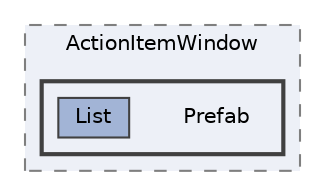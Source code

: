 digraph "003_Item/Window/ActionItemWindow/Prefab"
{
 // LATEX_PDF_SIZE
  bgcolor="transparent";
  edge [fontname=Helvetica,fontsize=10,labelfontname=Helvetica,labelfontsize=10];
  node [fontname=Helvetica,fontsize=10,shape=box,height=0.2,width=0.4];
  compound=true
  subgraph clusterdir_2ead6b68b9c1529850bb148c5d6125b9 {
    graph [ bgcolor="#edf0f7", pencolor="grey50", label="ActionItemWindow", fontname=Helvetica,fontsize=10 style="filled,dashed", URL="dir_2ead6b68b9c1529850bb148c5d6125b9.html",tooltip=""]
  subgraph clusterdir_6d697b2f71fe9eb50ef764404b4d7a47 {
    graph [ bgcolor="#edf0f7", pencolor="grey25", label="", fontname=Helvetica,fontsize=10 style="filled,bold", URL="dir_6d697b2f71fe9eb50ef764404b4d7a47.html",tooltip=""]
    dir_6d697b2f71fe9eb50ef764404b4d7a47 [shape=plaintext, label="Prefab"];
  dir_1033b5e059d68f16d266976cc47e87ad [label="List", fillcolor="#a2b4d6", color="grey25", style="filled", URL="dir_1033b5e059d68f16d266976cc47e87ad.html",tooltip=""];
  }
  }
}
